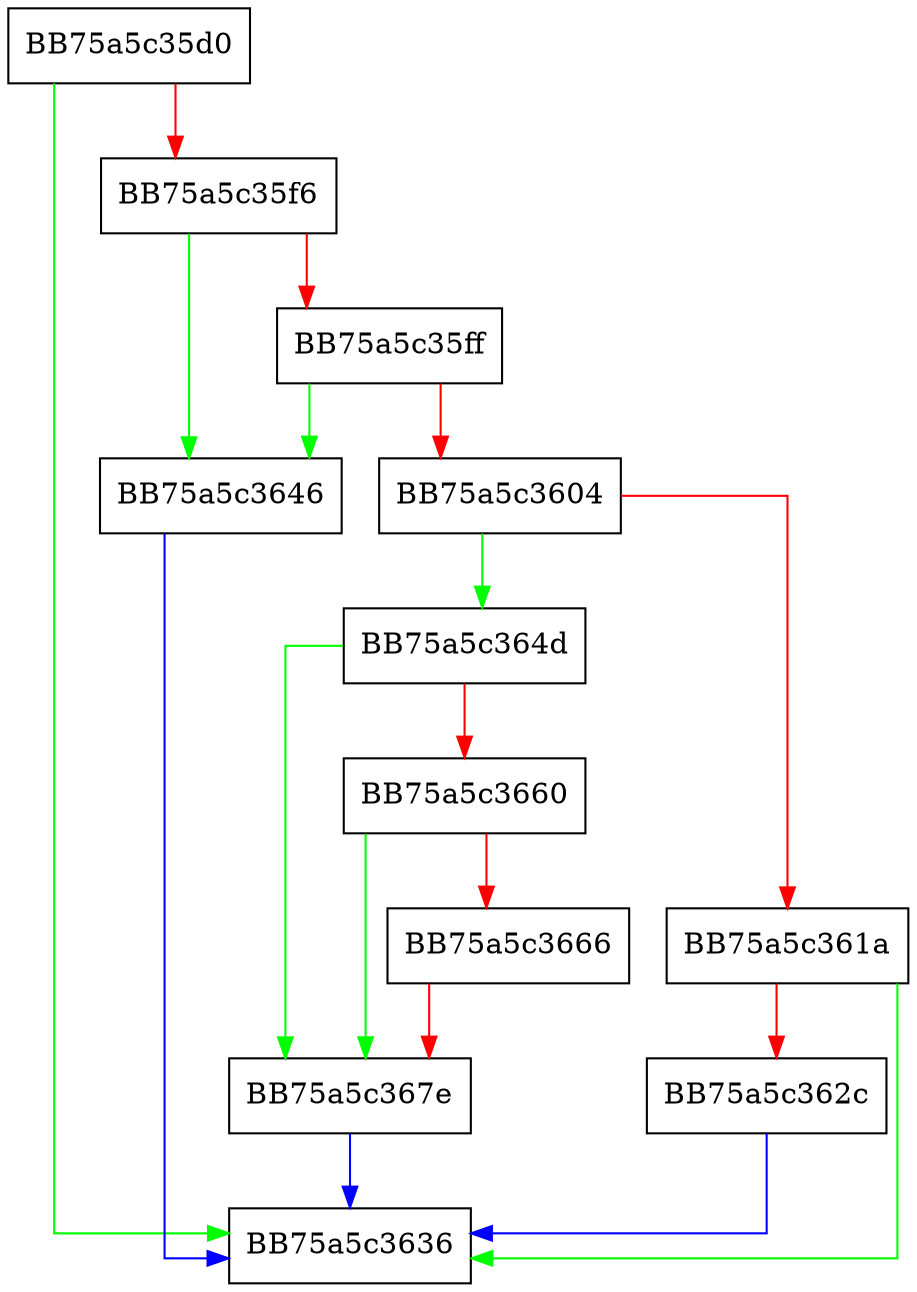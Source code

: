 digraph GetValue {
  node [shape="box"];
  graph [splines=ortho];
  BB75a5c35d0 -> BB75a5c3636 [color="green"];
  BB75a5c35d0 -> BB75a5c35f6 [color="red"];
  BB75a5c35f6 -> BB75a5c3646 [color="green"];
  BB75a5c35f6 -> BB75a5c35ff [color="red"];
  BB75a5c35ff -> BB75a5c3646 [color="green"];
  BB75a5c35ff -> BB75a5c3604 [color="red"];
  BB75a5c3604 -> BB75a5c364d [color="green"];
  BB75a5c3604 -> BB75a5c361a [color="red"];
  BB75a5c361a -> BB75a5c3636 [color="green"];
  BB75a5c361a -> BB75a5c362c [color="red"];
  BB75a5c362c -> BB75a5c3636 [color="blue"];
  BB75a5c3646 -> BB75a5c3636 [color="blue"];
  BB75a5c364d -> BB75a5c367e [color="green"];
  BB75a5c364d -> BB75a5c3660 [color="red"];
  BB75a5c3660 -> BB75a5c367e [color="green"];
  BB75a5c3660 -> BB75a5c3666 [color="red"];
  BB75a5c3666 -> BB75a5c367e [color="red"];
  BB75a5c367e -> BB75a5c3636 [color="blue"];
}